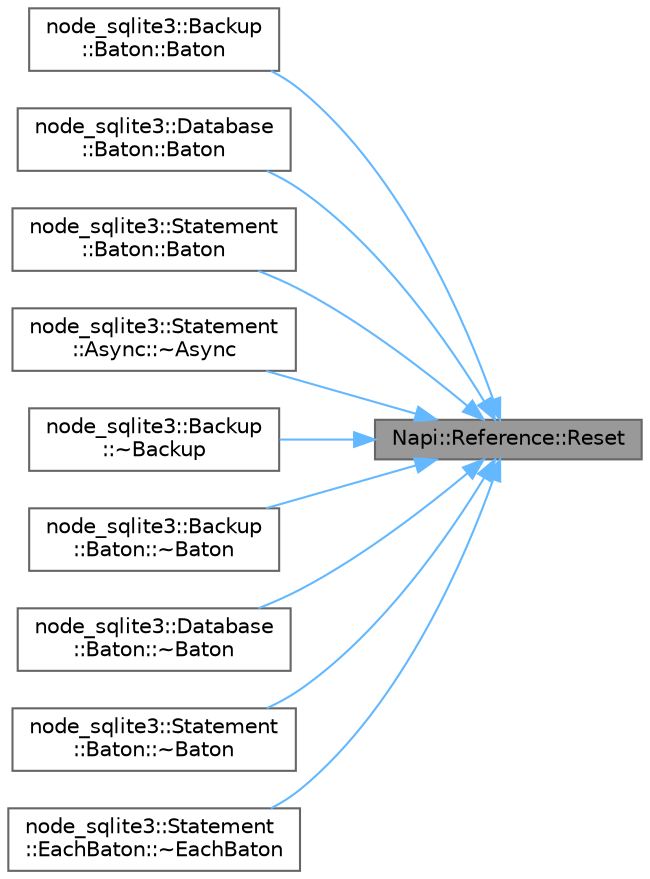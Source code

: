 digraph "Napi::Reference::Reset"
{
 // LATEX_PDF_SIZE
  bgcolor="transparent";
  edge [fontname=Helvetica,fontsize=10,labelfontname=Helvetica,labelfontsize=10];
  node [fontname=Helvetica,fontsize=10,shape=box,height=0.2,width=0.4];
  rankdir="RL";
  Node1 [id="Node000001",label="Napi::Reference::Reset",height=0.2,width=0.4,color="gray40", fillcolor="grey60", style="filled", fontcolor="black",tooltip=" "];
  Node1 -> Node2 [id="edge1_Node000001_Node000002",dir="back",color="steelblue1",style="solid",tooltip=" "];
  Node2 [id="Node000002",label="node_sqlite3::Backup\l::Baton::Baton",height=0.2,width=0.4,color="grey40", fillcolor="white", style="filled",URL="$structnode__sqlite3_1_1_backup_1_1_baton.html#a6c346ccdada79608913298c45ccd241f",tooltip=" "];
  Node1 -> Node3 [id="edge2_Node000001_Node000003",dir="back",color="steelblue1",style="solid",tooltip=" "];
  Node3 [id="Node000003",label="node_sqlite3::Database\l::Baton::Baton",height=0.2,width=0.4,color="grey40", fillcolor="white", style="filled",URL="$structnode__sqlite3_1_1_database_1_1_baton.html#aa16564fb2a426fcb8927c60ba1e5c364",tooltip=" "];
  Node1 -> Node4 [id="edge3_Node000001_Node000004",dir="back",color="steelblue1",style="solid",tooltip=" "];
  Node4 [id="Node000004",label="node_sqlite3::Statement\l::Baton::Baton",height=0.2,width=0.4,color="grey40", fillcolor="white", style="filled",URL="$structnode__sqlite3_1_1_statement_1_1_baton.html#aae9c42100c94aa36a803d17e8669fb82",tooltip=" "];
  Node1 -> Node5 [id="edge4_Node000001_Node000005",dir="back",color="steelblue1",style="solid",tooltip=" "];
  Node5 [id="Node000005",label="node_sqlite3::Statement\l::Async::~Async",height=0.2,width=0.4,color="grey40", fillcolor="white", style="filled",URL="$structnode__sqlite3_1_1_statement_1_1_async.html#a27614648d4c2ad9637c04e9ea91c82a8",tooltip=" "];
  Node1 -> Node6 [id="edge5_Node000001_Node000006",dir="back",color="steelblue1",style="solid",tooltip=" "];
  Node6 [id="Node000006",label="node_sqlite3::Backup\l::~Backup",height=0.2,width=0.4,color="grey40", fillcolor="white", style="filled",URL="$classnode__sqlite3_1_1_backup.html#aa5119bce325526eeb978783137192c03",tooltip=" "];
  Node1 -> Node7 [id="edge6_Node000001_Node000007",dir="back",color="steelblue1",style="solid",tooltip=" "];
  Node7 [id="Node000007",label="node_sqlite3::Backup\l::Baton::~Baton",height=0.2,width=0.4,color="grey40", fillcolor="white", style="filled",URL="$structnode__sqlite3_1_1_backup_1_1_baton.html#a52d39a32fb3d4955aa0f8923c74e2937",tooltip=" "];
  Node1 -> Node8 [id="edge7_Node000001_Node000008",dir="back",color="steelblue1",style="solid",tooltip=" "];
  Node8 [id="Node000008",label="node_sqlite3::Database\l::Baton::~Baton",height=0.2,width=0.4,color="grey40", fillcolor="white", style="filled",URL="$structnode__sqlite3_1_1_database_1_1_baton.html#a83f811029a42a446f93b1cc45e858035",tooltip=" "];
  Node1 -> Node9 [id="edge8_Node000001_Node000009",dir="back",color="steelblue1",style="solid",tooltip=" "];
  Node9 [id="Node000009",label="node_sqlite3::Statement\l::Baton::~Baton",height=0.2,width=0.4,color="grey40", fillcolor="white", style="filled",URL="$structnode__sqlite3_1_1_statement_1_1_baton.html#ade1fe8ccc6f0fc8b3319af962fdeb434",tooltip=" "];
  Node1 -> Node10 [id="edge9_Node000001_Node000010",dir="back",color="steelblue1",style="solid",tooltip=" "];
  Node10 [id="Node000010",label="node_sqlite3::Statement\l::EachBaton::~EachBaton",height=0.2,width=0.4,color="grey40", fillcolor="white", style="filled",URL="$structnode__sqlite3_1_1_statement_1_1_each_baton.html#a3e8f8011fc2b09671ce925ed88ef134f",tooltip=" "];
}
